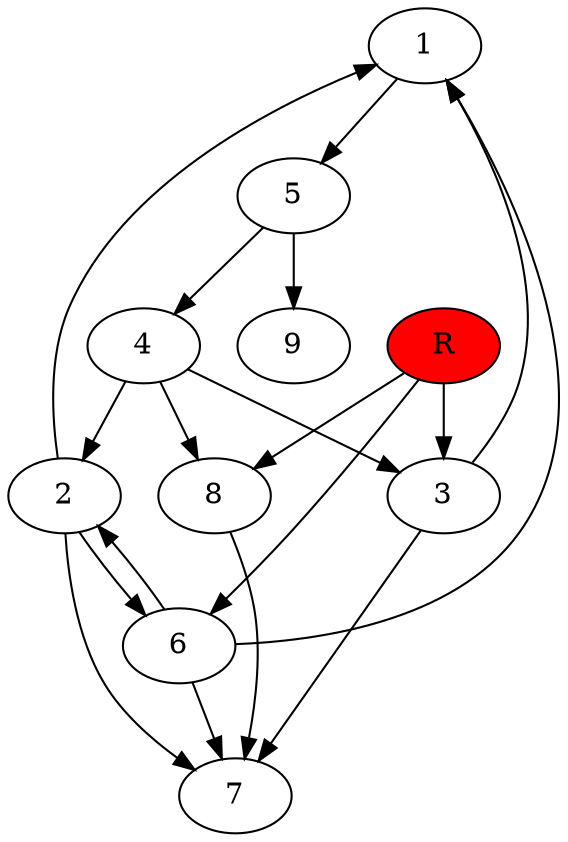digraph prb50287 {
	1
	2
	3
	4
	5
	6
	7
	8
	R [fillcolor="#ff0000" style=filled]
	1 -> 5
	2 -> 1
	2 -> 6
	2 -> 7
	3 -> 1
	3 -> 7
	4 -> 2
	4 -> 3
	4 -> 8
	5 -> 4
	5 -> 9
	6 -> 1
	6 -> 2
	6 -> 7
	8 -> 7
	R -> 3
	R -> 6
	R -> 8
}
